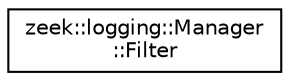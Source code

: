 digraph "Graphical Class Hierarchy"
{
 // LATEX_PDF_SIZE
  edge [fontname="Helvetica",fontsize="10",labelfontname="Helvetica",labelfontsize="10"];
  node [fontname="Helvetica",fontsize="10",shape=record];
  rankdir="LR";
  Node0 [label="zeek::logging::Manager\l::Filter",height=0.2,width=0.4,color="black", fillcolor="white", style="filled",URL="$dc/dc6/structzeek_1_1logging_1_1Manager_1_1Filter.html",tooltip=" "];
}
